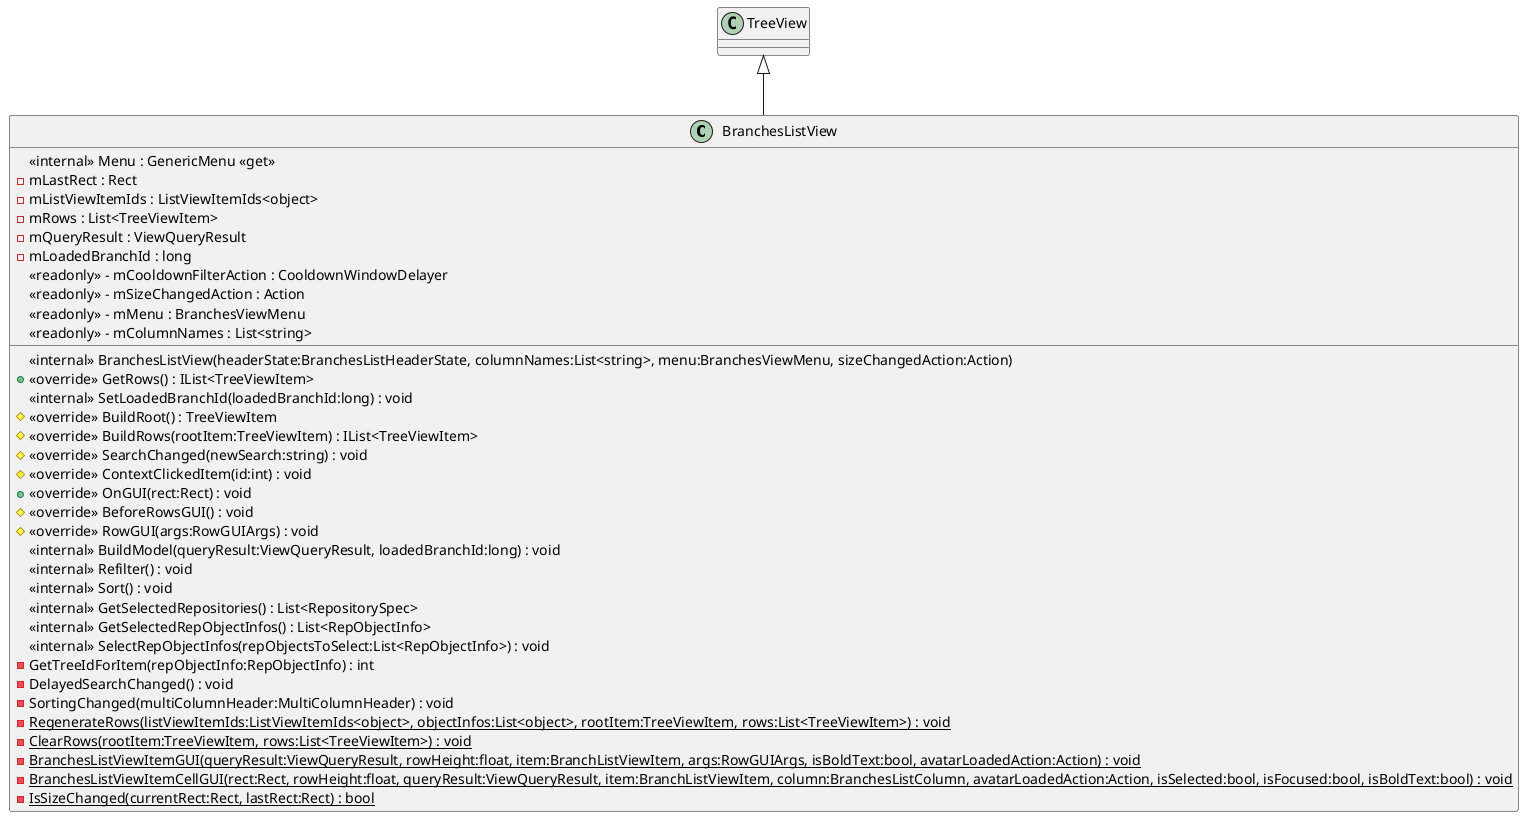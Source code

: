 @startuml
class BranchesListView {
    <<internal>> Menu : GenericMenu <<get>>
    <<internal>> BranchesListView(headerState:BranchesListHeaderState, columnNames:List<string>, menu:BranchesViewMenu, sizeChangedAction:Action)
    + <<override>> GetRows() : IList<TreeViewItem>
    <<internal>> SetLoadedBranchId(loadedBranchId:long) : void
    # <<override>> BuildRoot() : TreeViewItem
    # <<override>> BuildRows(rootItem:TreeViewItem) : IList<TreeViewItem>
    # <<override>> SearchChanged(newSearch:string) : void
    # <<override>> ContextClickedItem(id:int) : void
    + <<override>> OnGUI(rect:Rect) : void
    # <<override>> BeforeRowsGUI() : void
    # <<override>> RowGUI(args:RowGUIArgs) : void
    <<internal>> BuildModel(queryResult:ViewQueryResult, loadedBranchId:long) : void
    <<internal>> Refilter() : void
    <<internal>> Sort() : void
    <<internal>> GetSelectedRepositories() : List<RepositorySpec>
    <<internal>> GetSelectedRepObjectInfos() : List<RepObjectInfo>
    <<internal>> SelectRepObjectInfos(repObjectsToSelect:List<RepObjectInfo>) : void
    - GetTreeIdForItem(repObjectInfo:RepObjectInfo) : int
    - DelayedSearchChanged() : void
    - SortingChanged(multiColumnHeader:MultiColumnHeader) : void
    {static} - RegenerateRows(listViewItemIds:ListViewItemIds<object>, objectInfos:List<object>, rootItem:TreeViewItem, rows:List<TreeViewItem>) : void
    {static} - ClearRows(rootItem:TreeViewItem, rows:List<TreeViewItem>) : void
    {static} - BranchesListViewItemGUI(queryResult:ViewQueryResult, rowHeight:float, item:BranchListViewItem, args:RowGUIArgs, isBoldText:bool, avatarLoadedAction:Action) : void
    {static} - BranchesListViewItemCellGUI(rect:Rect, rowHeight:float, queryResult:ViewQueryResult, item:BranchListViewItem, column:BranchesListColumn, avatarLoadedAction:Action, isSelected:bool, isFocused:bool, isBoldText:bool) : void
    {static} - IsSizeChanged(currentRect:Rect, lastRect:Rect) : bool
    - mLastRect : Rect
    - mListViewItemIds : ListViewItemIds<object>
    - mRows : List<TreeViewItem>
    - mQueryResult : ViewQueryResult
    - mLoadedBranchId : long
    <<readonly>> - mCooldownFilterAction : CooldownWindowDelayer
    <<readonly>> - mSizeChangedAction : Action
    <<readonly>> - mMenu : BranchesViewMenu
    <<readonly>> - mColumnNames : List<string>
}
TreeView <|-- BranchesListView
@enduml
